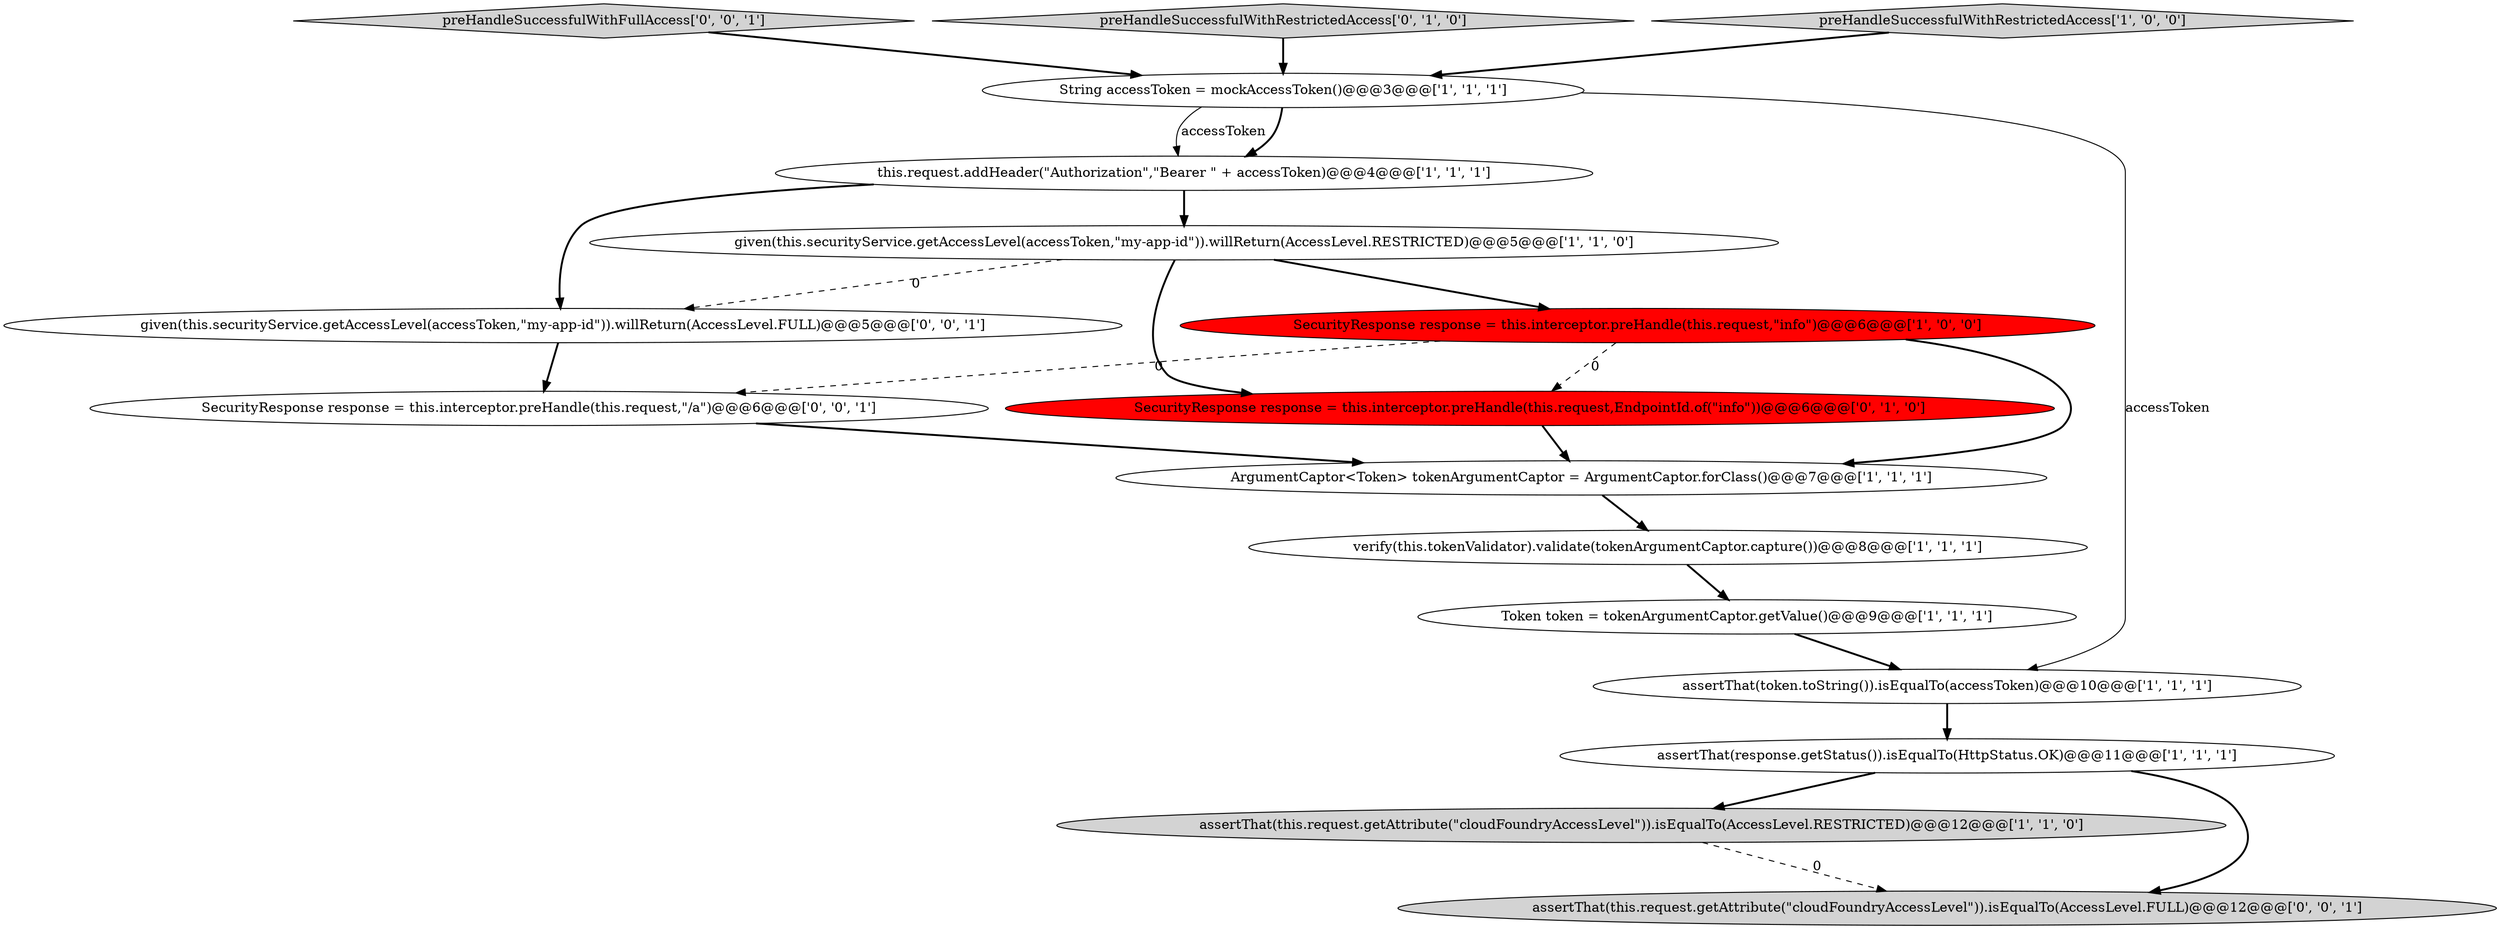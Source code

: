digraph {
13 [style = filled, label = "given(this.securityService.getAccessLevel(accessToken,\"my-app-id\")).willReturn(AccessLevel.FULL)@@@5@@@['0', '0', '1']", fillcolor = white, shape = ellipse image = "AAA0AAABBB3BBB"];
14 [style = filled, label = "SecurityResponse response = this.interceptor.preHandle(this.request,\"/a\")@@@6@@@['0', '0', '1']", fillcolor = white, shape = ellipse image = "AAA0AAABBB3BBB"];
0 [style = filled, label = "this.request.addHeader(\"Authorization\",\"Bearer \" + accessToken)@@@4@@@['1', '1', '1']", fillcolor = white, shape = ellipse image = "AAA0AAABBB1BBB"];
3 [style = filled, label = "assertThat(token.toString()).isEqualTo(accessToken)@@@10@@@['1', '1', '1']", fillcolor = white, shape = ellipse image = "AAA0AAABBB1BBB"];
4 [style = filled, label = "verify(this.tokenValidator).validate(tokenArgumentCaptor.capture())@@@8@@@['1', '1', '1']", fillcolor = white, shape = ellipse image = "AAA0AAABBB1BBB"];
5 [style = filled, label = "given(this.securityService.getAccessLevel(accessToken,\"my-app-id\")).willReturn(AccessLevel.RESTRICTED)@@@5@@@['1', '1', '0']", fillcolor = white, shape = ellipse image = "AAA0AAABBB1BBB"];
11 [style = filled, label = "SecurityResponse response = this.interceptor.preHandle(this.request,EndpointId.of(\"info\"))@@@6@@@['0', '1', '0']", fillcolor = red, shape = ellipse image = "AAA1AAABBB2BBB"];
15 [style = filled, label = "preHandleSuccessfulWithFullAccess['0', '0', '1']", fillcolor = lightgray, shape = diamond image = "AAA0AAABBB3BBB"];
9 [style = filled, label = "Token token = tokenArgumentCaptor.getValue()@@@9@@@['1', '1', '1']", fillcolor = white, shape = ellipse image = "AAA0AAABBB1BBB"];
10 [style = filled, label = "String accessToken = mockAccessToken()@@@3@@@['1', '1', '1']", fillcolor = white, shape = ellipse image = "AAA0AAABBB1BBB"];
12 [style = filled, label = "preHandleSuccessfulWithRestrictedAccess['0', '1', '0']", fillcolor = lightgray, shape = diamond image = "AAA0AAABBB2BBB"];
1 [style = filled, label = "SecurityResponse response = this.interceptor.preHandle(this.request,\"info\")@@@6@@@['1', '0', '0']", fillcolor = red, shape = ellipse image = "AAA1AAABBB1BBB"];
7 [style = filled, label = "assertThat(this.request.getAttribute(\"cloudFoundryAccessLevel\")).isEqualTo(AccessLevel.RESTRICTED)@@@12@@@['1', '1', '0']", fillcolor = lightgray, shape = ellipse image = "AAA0AAABBB1BBB"];
6 [style = filled, label = "ArgumentCaptor<Token> tokenArgumentCaptor = ArgumentCaptor.forClass()@@@7@@@['1', '1', '1']", fillcolor = white, shape = ellipse image = "AAA0AAABBB1BBB"];
8 [style = filled, label = "assertThat(response.getStatus()).isEqualTo(HttpStatus.OK)@@@11@@@['1', '1', '1']", fillcolor = white, shape = ellipse image = "AAA0AAABBB1BBB"];
16 [style = filled, label = "assertThat(this.request.getAttribute(\"cloudFoundryAccessLevel\")).isEqualTo(AccessLevel.FULL)@@@12@@@['0', '0', '1']", fillcolor = lightgray, shape = ellipse image = "AAA0AAABBB3BBB"];
2 [style = filled, label = "preHandleSuccessfulWithRestrictedAccess['1', '0', '0']", fillcolor = lightgray, shape = diamond image = "AAA0AAABBB1BBB"];
5->13 [style = dashed, label="0"];
4->9 [style = bold, label=""];
8->16 [style = bold, label=""];
15->10 [style = bold, label=""];
0->13 [style = bold, label=""];
1->14 [style = dashed, label="0"];
7->16 [style = dashed, label="0"];
11->6 [style = bold, label=""];
2->10 [style = bold, label=""];
8->7 [style = bold, label=""];
5->1 [style = bold, label=""];
6->4 [style = bold, label=""];
12->10 [style = bold, label=""];
1->6 [style = bold, label=""];
10->3 [style = solid, label="accessToken"];
1->11 [style = dashed, label="0"];
3->8 [style = bold, label=""];
10->0 [style = bold, label=""];
9->3 [style = bold, label=""];
10->0 [style = solid, label="accessToken"];
5->11 [style = bold, label=""];
13->14 [style = bold, label=""];
14->6 [style = bold, label=""];
0->5 [style = bold, label=""];
}
